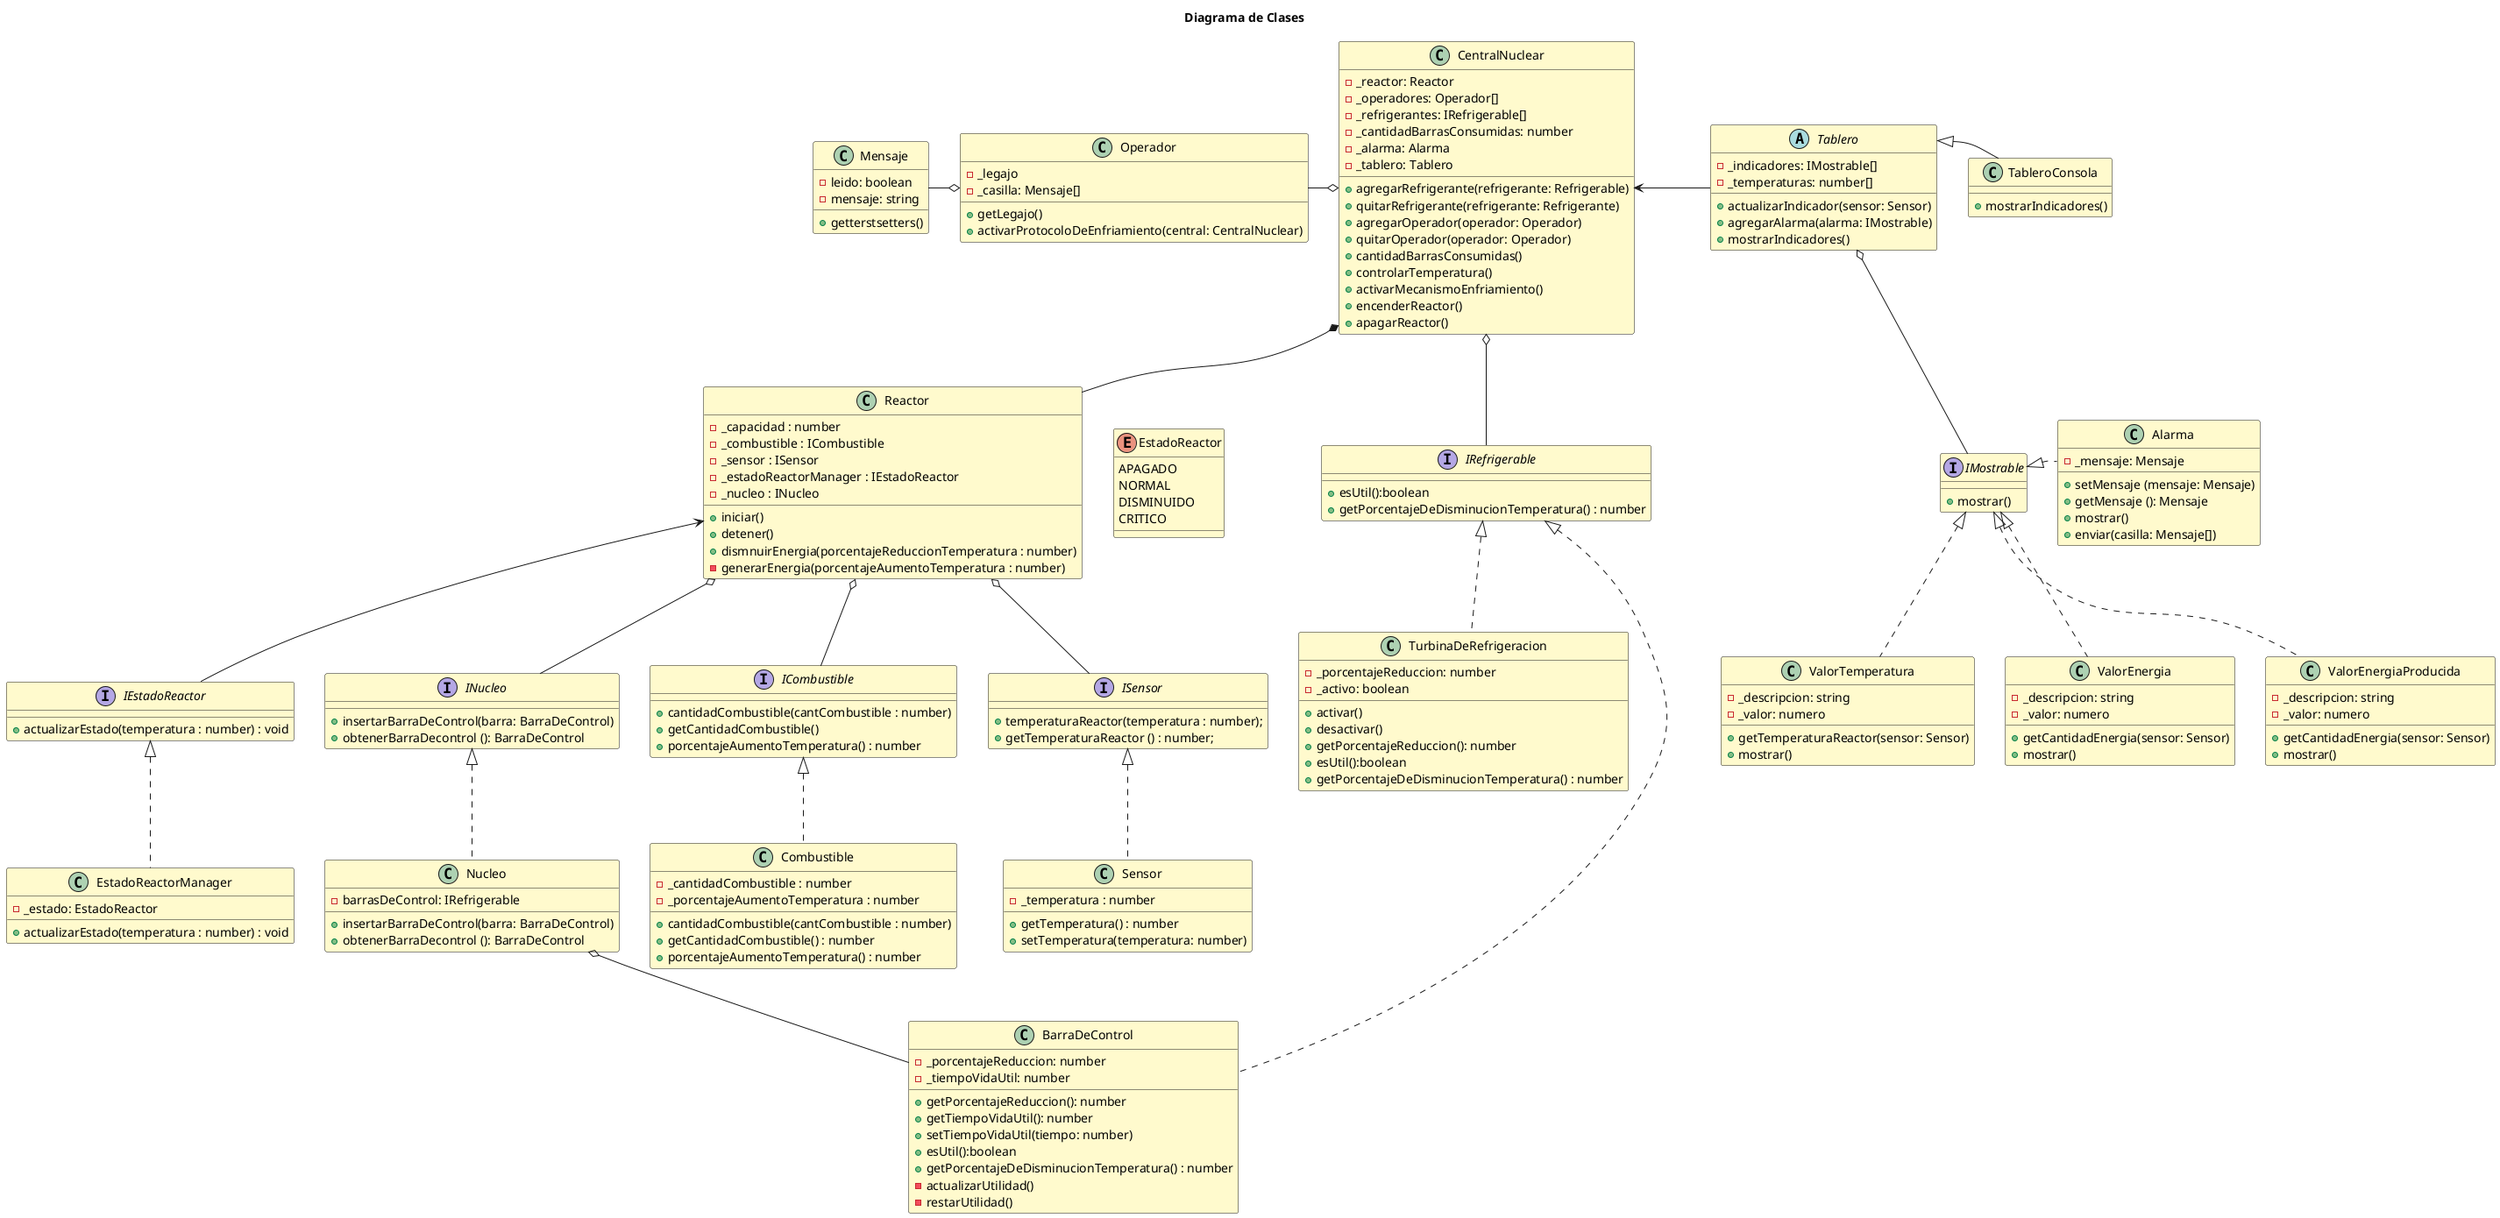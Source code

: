 @startuml Diagrama de Clases
title "Diagrama de Clases"
skinparam ClassBackgroundColor LemonChiffon

'RELACIONES--------------------
CentralNuclear *-- Reactor
CentralNuclear o-l- Operador
CentralNuclear <-r- Tablero
CentralNuclear o-- IRefrigerable
Reactor <-- IEstadoReactor
Reactor -r[HIDDEN]- TurbinaDeRefrigeracion
Reactor -r[HIDDEN]- EstadoReactor
Reactor o-- INucleo
Reactor o-- ICombustible
Reactor o-- ISensor
Tablero o-- IMostrable
Tablero -r[HIDDEN]- TableroConsola
IMostrable -r[HIDDEN]- Alarma
Nucleo o-- BarraDeControl
INucleo -l[HIDDEN]- IEstadoReactor
Operador o-l- Mensaje
'-------------------------------


class CentralNuclear {
    - _reactor: Reactor
    - _operadores: Operador[]
    - _refrigerantes: IRefrigerable[]
    - _cantidadBarrasConsumidas: number
    - _alarma: Alarma
    - _tablero: Tablero

    +agregarRefrigerante(refrigerante: Refrigerable)
    +quitarRefrigerante(refrigerante: Refrigerante)
    +agregarOperador(operador: Operador)
    +quitarOperador(operador: Operador)
    +cantidadBarrasConsumidas()
    +controlarTemperatura()
    +activarMecanismoEnfriamiento()
    +encenderReactor()
    +apagarReactor()
}

class Reactor {
    - _capacidad : number
    - _combustible : ICombustible
    - _sensor : ISensor
    - _estadoReactorManager : IEstadoReactor
    - _nucleo : INucleo

    + iniciar()
    + detener()
    + dismnuirEnergia(porcentajeReduccionTemperatura : number)
    - generarEnergia(porcentajeAumentoTemperatura : number)
}

interface INucleo{
    + insertarBarraDeControl(barra: BarraDeControl)
    + obtenerBarraDecontrol (): BarraDeControl
}

class Nucleo implements INucleo {
    - barrasDeControl: IRefrigerable
    + insertarBarraDeControl(barra: BarraDeControl)
    + obtenerBarraDecontrol (): BarraDeControl
}

interface ICombustible {
    + cantidadCombustible(cantCombustible : number)
    + getCantidadCombustible()
    + porcentajeAumentoTemperatura() : number
}

class Combustible implements ICombustible {
    - _cantidadCombustible : number
    - _porcentajeAumentoTemperatura : number

    + cantidadCombustible(cantCombustible : number)
    +  getCantidadCombustible() : number
    + porcentajeAumentoTemperatura() : number 

}
interface IEstadoReactor{
    + actualizarEstado(temperatura : number) : void
}

class EstadoReactorManager implements IEstadoReactor{
    - _estado: EstadoReactor
    + actualizarEstado(temperatura : number) : void
}

class Sensor implements ISensor {
    - _temperatura : number
    + getTemperatura() : number
    + setTemperatura(temperatura: number)
}
interface ISensor {
    + temperaturaReactor(temperatura : number);
    + getTemperaturaReactor () : number;
}

interface IRefrigerable{
    + esUtil():boolean
    + getPorcentajeDeDisminucionTemperatura() : number
}

class BarraDeControl implements IRefrigerable {
    - _porcentajeReduccion: number
    - _tiempoVidaUtil: number

    + getPorcentajeReduccion(): number
    + getTiempoVidaUtil(): number
    + setTiempoVidaUtil(tiempo: number)
    + esUtil():boolean
    + getPorcentajeDeDisminucionTemperatura() : number
    - actualizarUtilidad()
    - restarUtilidad()
}


class TurbinaDeRefrigeracion implements IRefrigerable{
    - _porcentajeReduccion: number
    - _activo: boolean

    + activar()
    + desactivar()
    + getPorcentajeReduccion(): number
    + esUtil():boolean
    + getPorcentajeDeDisminucionTemperatura() : number
}

enum EstadoReactor{
    APAGADO
    NORMAL
    DISMINUIDO
    CRITICO
}

interface IMostrable{
    + mostrar()
}

class ValorTemperatura implements IMostrable{
    - _descripcion: string
    - _valor: numero
    + getTemperaturaReactor(sensor: Sensor)
    + mostrar()
}

class ValorEnergia implements IMostrable{
    - _descripcion: string
    - _valor: numero
    + getCantidadEnergia(sensor: Sensor)
    + mostrar()
}

class ValorEnergiaProducida implements IMostrable{
    - _descripcion: string
    - _valor: numero
    + getCantidadEnergia(sensor: Sensor)
    + mostrar()
}


class Alarma implements IMostrable{
    - _mensaje: Mensaje 
    + setMensaje (mensaje: Mensaje)
    + getMensaje (): Mensaje
    + mostrar()
    + enviar(casilla: Mensaje[])
}


abstract class  Tablero {
    - _indicadores: IMostrable[]
    - _temperaturas: number[]
    + actualizarIndicador(sensor: Sensor)
    + agregarAlarma(alarma: IMostrable)
    + mostrarIndicadores()
}

class TableroConsola extends Tablero {
    + mostrarIndicadores()
}

class Mensaje{
    - leido: boolean
    - mensaje: string
    +getterstsetters()
}

class Operador{
    - _legajo
    - _casilla: Mensaje[]
    + getLegajo()
    + activarProtocoloDeEnfriamiento(central: CentralNuclear)
}

@enduml